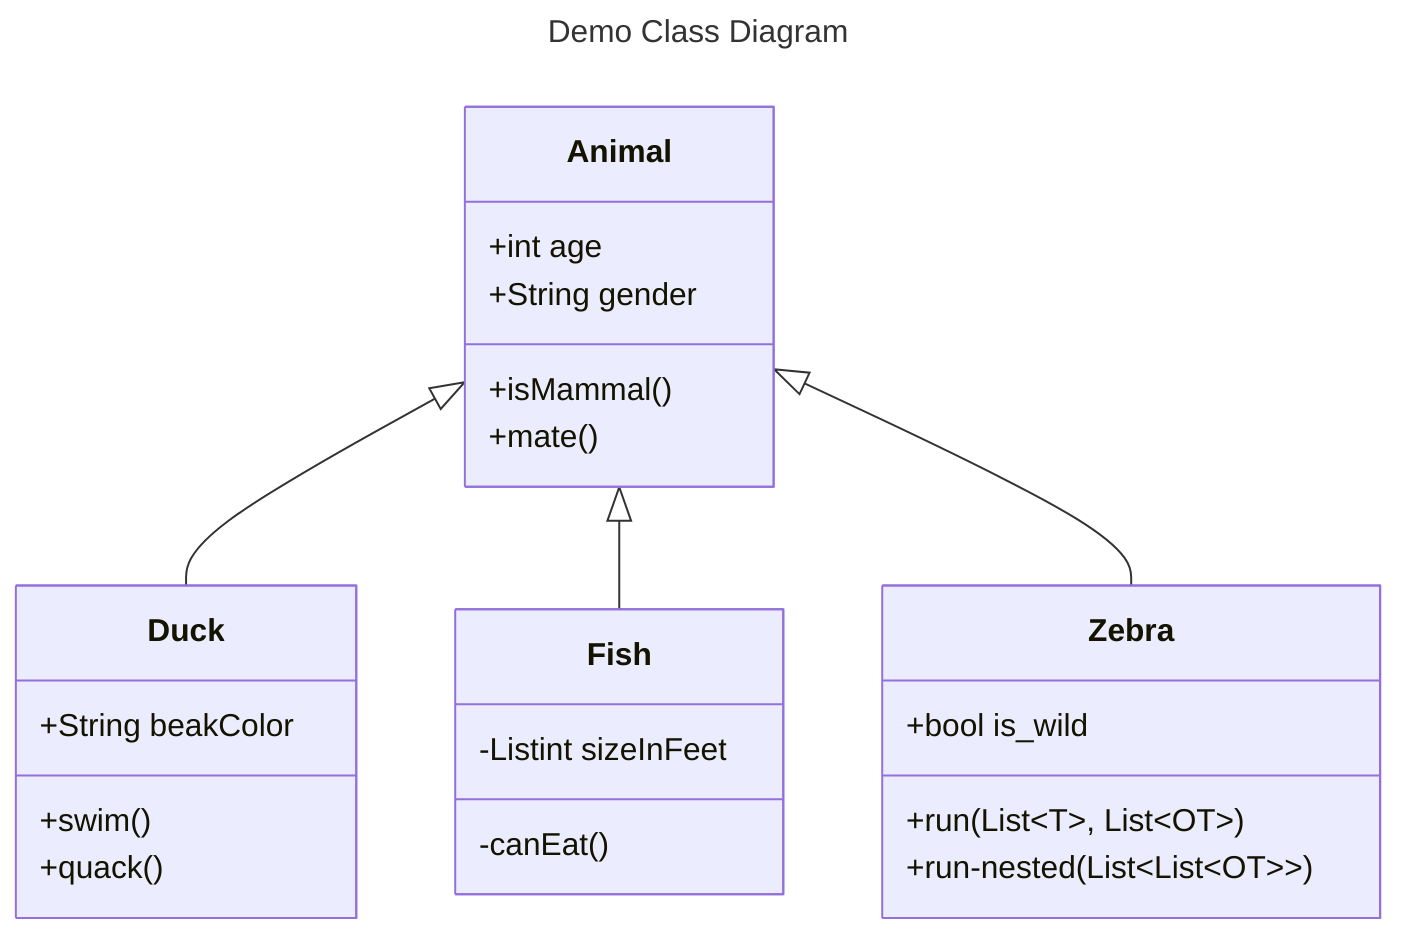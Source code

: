 ---
title: Demo Class Diagram
---
classDiagram
  accTitle: Demo Class Diagram
  accDescr: This class diagram show the abstract Animal class, and 3 classes that inherit from it: Duck, Fish, and Zebra.

  Animal <|-- Duck
  Animal <|-- Fish
  Animal <|-- Zebra
  Animal : +int age
  Animal : +String gender
  Animal: +isMammal()
  Animal: +mate()

  class Duck{
    +String beakColor
    +swim()
    +quack()
  }
  class Fish{
    -Listint sizeInFeet
    -canEat()
  }
  class Zebra{
    +bool is_wild
    +run(List~T~, List~OT~)
    %% +run-composite(List~T, K~)
    +run-nested(List~List~OT~~)
  }